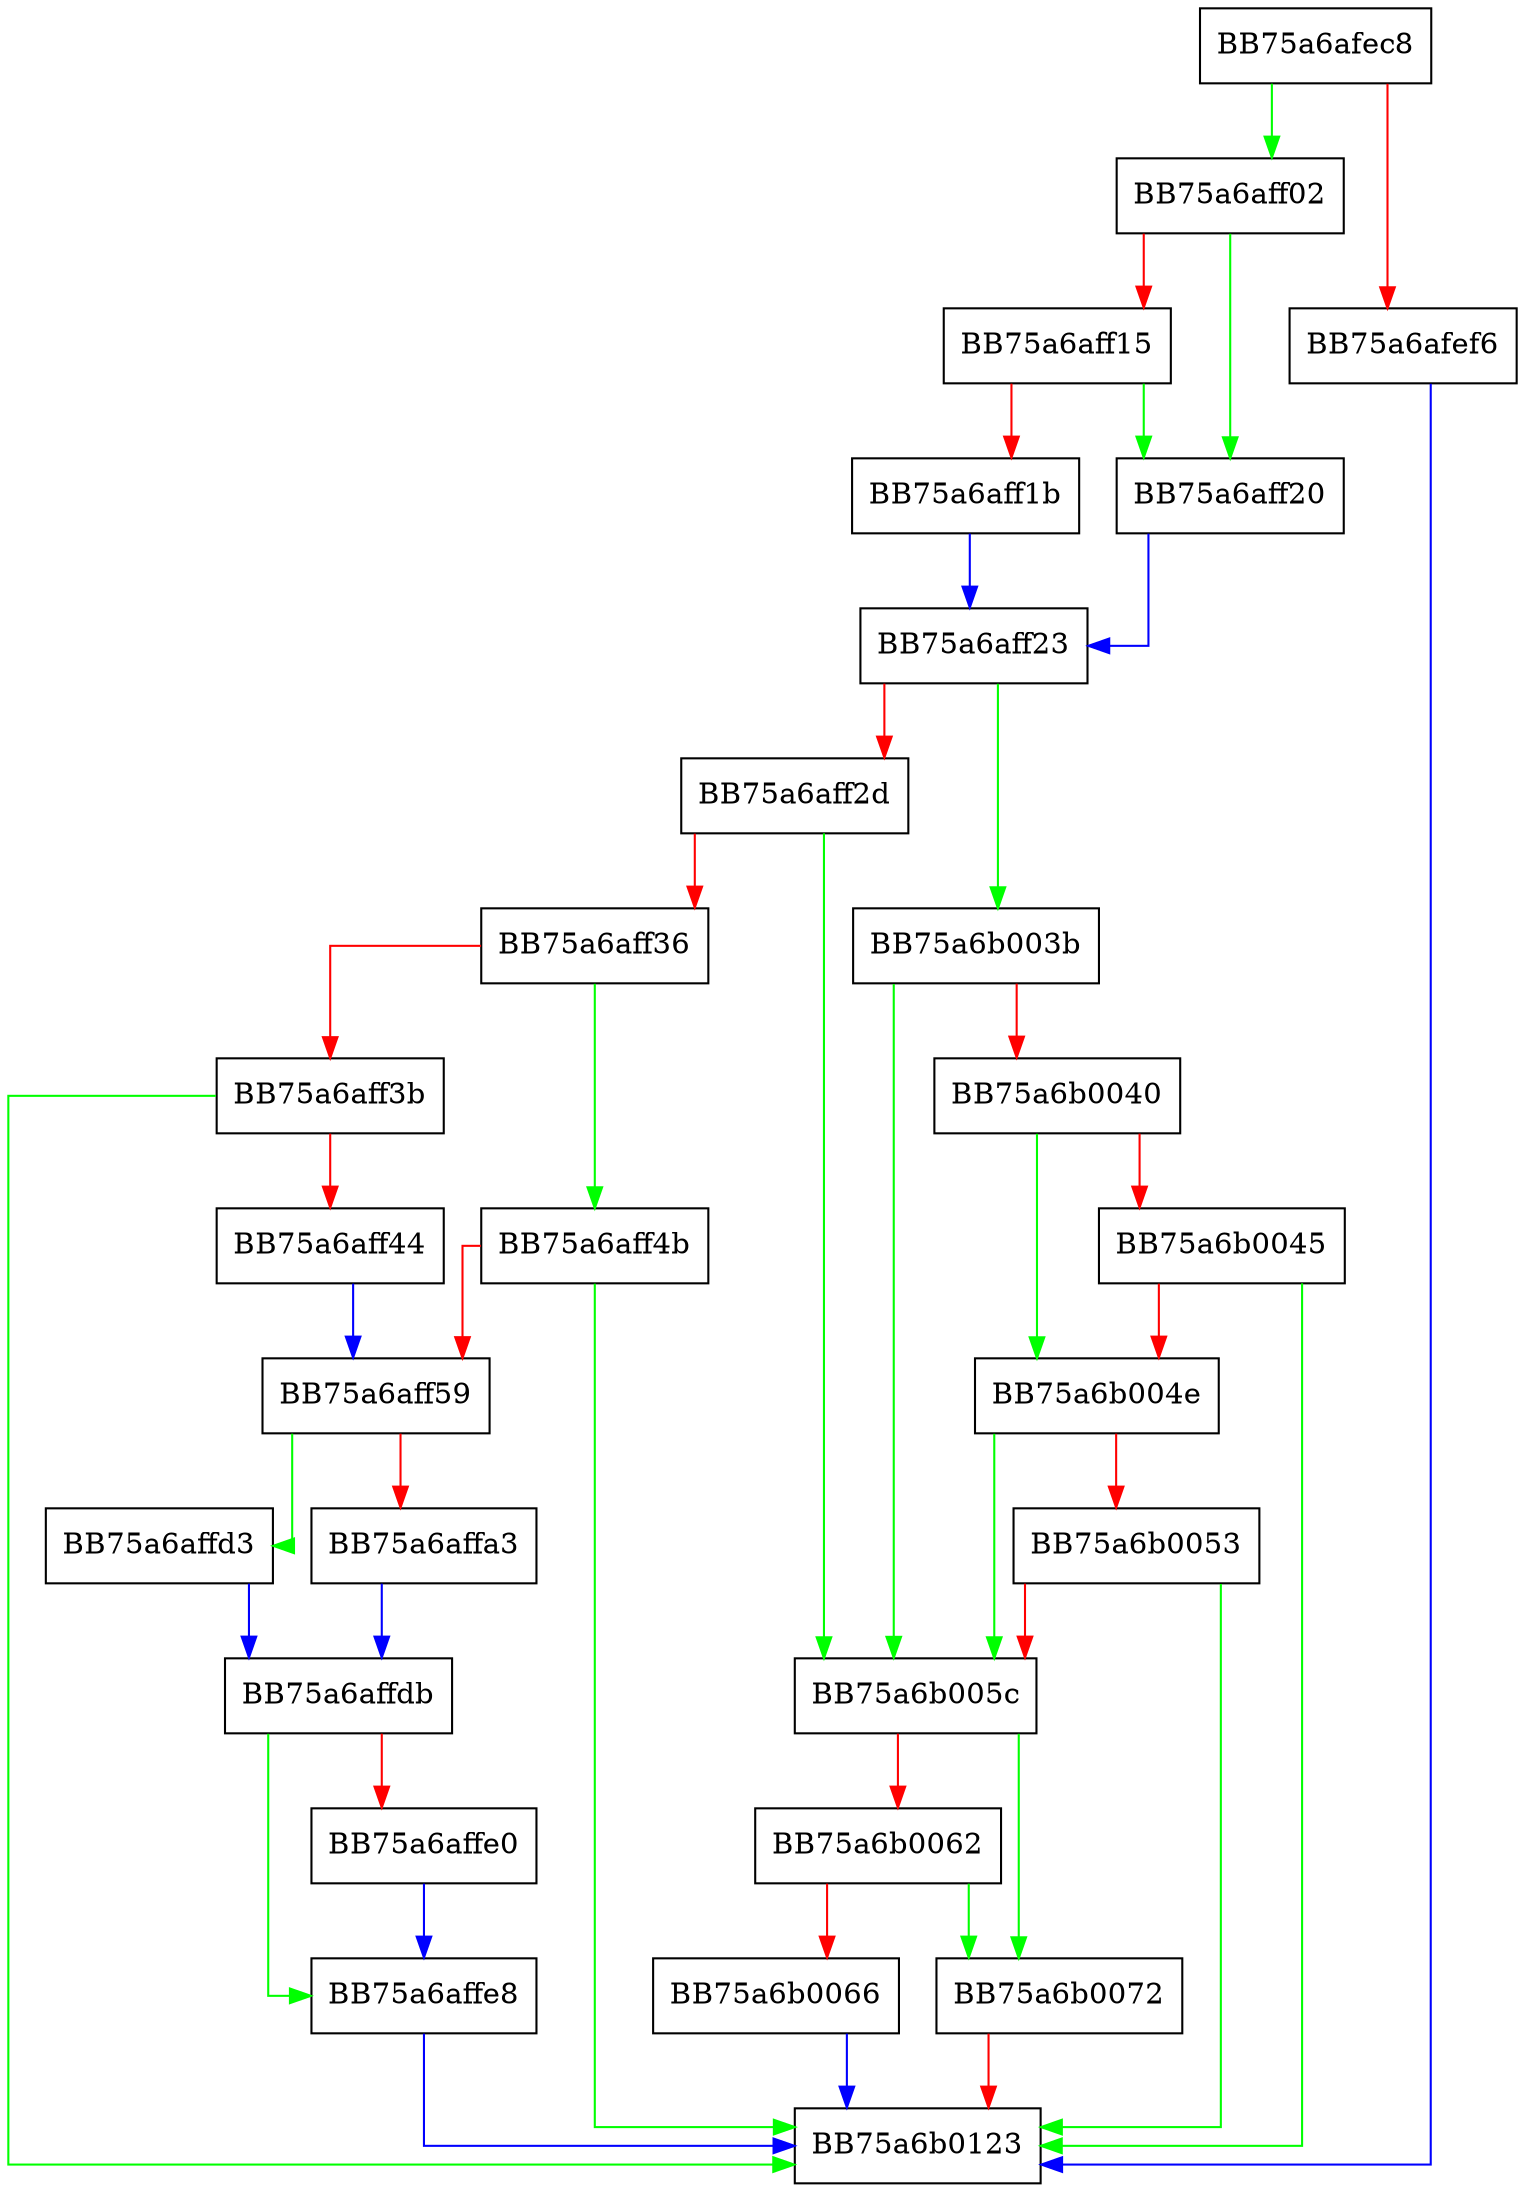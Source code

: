 digraph msil_emit_conv {
  node [shape="box"];
  graph [splines=ortho];
  BB75a6afec8 -> BB75a6aff02 [color="green"];
  BB75a6afec8 -> BB75a6afef6 [color="red"];
  BB75a6afef6 -> BB75a6b0123 [color="blue"];
  BB75a6aff02 -> BB75a6aff20 [color="green"];
  BB75a6aff02 -> BB75a6aff15 [color="red"];
  BB75a6aff15 -> BB75a6aff20 [color="green"];
  BB75a6aff15 -> BB75a6aff1b [color="red"];
  BB75a6aff1b -> BB75a6aff23 [color="blue"];
  BB75a6aff20 -> BB75a6aff23 [color="blue"];
  BB75a6aff23 -> BB75a6b003b [color="green"];
  BB75a6aff23 -> BB75a6aff2d [color="red"];
  BB75a6aff2d -> BB75a6b005c [color="green"];
  BB75a6aff2d -> BB75a6aff36 [color="red"];
  BB75a6aff36 -> BB75a6aff4b [color="green"];
  BB75a6aff36 -> BB75a6aff3b [color="red"];
  BB75a6aff3b -> BB75a6b0123 [color="green"];
  BB75a6aff3b -> BB75a6aff44 [color="red"];
  BB75a6aff44 -> BB75a6aff59 [color="blue"];
  BB75a6aff4b -> BB75a6b0123 [color="green"];
  BB75a6aff4b -> BB75a6aff59 [color="red"];
  BB75a6aff59 -> BB75a6affd3 [color="green"];
  BB75a6aff59 -> BB75a6affa3 [color="red"];
  BB75a6affa3 -> BB75a6affdb [color="blue"];
  BB75a6affd3 -> BB75a6affdb [color="blue"];
  BB75a6affdb -> BB75a6affe8 [color="green"];
  BB75a6affdb -> BB75a6affe0 [color="red"];
  BB75a6affe0 -> BB75a6affe8 [color="blue"];
  BB75a6affe8 -> BB75a6b0123 [color="blue"];
  BB75a6b003b -> BB75a6b005c [color="green"];
  BB75a6b003b -> BB75a6b0040 [color="red"];
  BB75a6b0040 -> BB75a6b004e [color="green"];
  BB75a6b0040 -> BB75a6b0045 [color="red"];
  BB75a6b0045 -> BB75a6b0123 [color="green"];
  BB75a6b0045 -> BB75a6b004e [color="red"];
  BB75a6b004e -> BB75a6b005c [color="green"];
  BB75a6b004e -> BB75a6b0053 [color="red"];
  BB75a6b0053 -> BB75a6b0123 [color="green"];
  BB75a6b0053 -> BB75a6b005c [color="red"];
  BB75a6b005c -> BB75a6b0072 [color="green"];
  BB75a6b005c -> BB75a6b0062 [color="red"];
  BB75a6b0062 -> BB75a6b0072 [color="green"];
  BB75a6b0062 -> BB75a6b0066 [color="red"];
  BB75a6b0066 -> BB75a6b0123 [color="blue"];
  BB75a6b0072 -> BB75a6b0123 [color="red"];
}